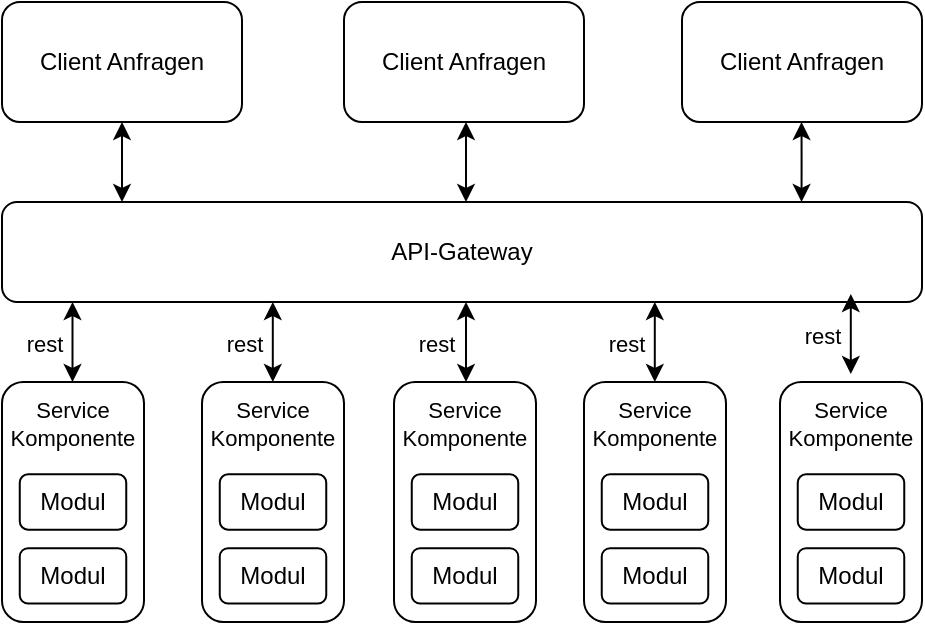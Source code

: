 <mxfile version="26.0.4">
  <diagram name="Seite-1" id="M-o3aS57c-1qL8Xr9ur_">
    <mxGraphModel dx="663" dy="395" grid="1" gridSize="10" guides="1" tooltips="1" connect="1" arrows="1" fold="1" page="1" pageScale="1" pageWidth="583" pageHeight="413" math="0" shadow="0">
      <root>
        <mxCell id="0" />
        <mxCell id="1" parent="0" />
        <mxCell id="ATyxKJeGwojh5BwoMABa-1" value="Client Anfragen" style="rounded=1;whiteSpace=wrap;html=1;" parent="1" vertex="1">
          <mxGeometry x="60" y="40" width="120" height="60" as="geometry" />
        </mxCell>
        <mxCell id="ATyxKJeGwojh5BwoMABa-2" value="Client Anfragen" style="rounded=1;whiteSpace=wrap;html=1;" parent="1" vertex="1">
          <mxGeometry x="231" y="40" width="120" height="60" as="geometry" />
        </mxCell>
        <mxCell id="ATyxKJeGwojh5BwoMABa-3" value="Client Anfragen" style="rounded=1;whiteSpace=wrap;html=1;" parent="1" vertex="1">
          <mxGeometry x="400" y="40" width="120" height="60" as="geometry" />
        </mxCell>
        <mxCell id="ATyxKJeGwojh5BwoMABa-4" value="API-Gateway" style="rounded=1;whiteSpace=wrap;html=1;movable=1;resizable=1;rotatable=1;deletable=1;editable=1;locked=0;connectable=1;" parent="1" vertex="1">
          <mxGeometry x="60" y="140" width="460" height="50" as="geometry" />
        </mxCell>
        <mxCell id="ATyxKJeGwojh5BwoMABa-5" style="edgeStyle=orthogonalEdgeStyle;rounded=0;orthogonalLoop=1;jettySize=auto;html=1;startArrow=classic;startFill=1;" parent="1" source="ATyxKJeGwojh5BwoMABa-1" edge="1">
          <mxGeometry relative="1" as="geometry">
            <mxPoint x="120" y="140" as="targetPoint" />
          </mxGeometry>
        </mxCell>
        <mxCell id="ATyxKJeGwojh5BwoMABa-6" style="edgeStyle=orthogonalEdgeStyle;rounded=0;orthogonalLoop=1;jettySize=auto;html=1;startArrow=classic;startFill=1;" parent="1" edge="1">
          <mxGeometry relative="1" as="geometry">
            <mxPoint x="292" y="100" as="sourcePoint" />
            <mxPoint x="292" y="140" as="targetPoint" />
            <Array as="points">
              <mxPoint x="292" y="121" />
              <mxPoint x="292" y="121" />
            </Array>
          </mxGeometry>
        </mxCell>
        <mxCell id="ATyxKJeGwojh5BwoMABa-7" style="edgeStyle=orthogonalEdgeStyle;rounded=0;orthogonalLoop=1;jettySize=auto;html=1;startArrow=classic;startFill=1;" parent="1" edge="1">
          <mxGeometry relative="1" as="geometry">
            <mxPoint x="459.77" y="100" as="sourcePoint" />
            <mxPoint x="459.77" y="140" as="targetPoint" />
            <Array as="points">
              <mxPoint x="460" y="121" />
              <mxPoint x="460" y="121" />
            </Array>
          </mxGeometry>
        </mxCell>
        <mxCell id="ATyxKJeGwojh5BwoMABa-28" value="" style="group;movable=0;resizable=0;rotatable=0;deletable=0;editable=0;locked=1;connectable=0;" parent="1" vertex="1" connectable="0">
          <mxGeometry x="160" y="230" width="71" height="120" as="geometry" />
        </mxCell>
        <mxCell id="ATyxKJeGwojh5BwoMABa-19" value="&lt;font style=&quot;font-size: 11px;&quot;&gt;Service Komponente&lt;/font&gt;" style="rounded=1;whiteSpace=wrap;html=1;verticalAlign=top;movable=0;resizable=0;rotatable=0;deletable=0;editable=0;locked=1;connectable=0;" parent="ATyxKJeGwojh5BwoMABa-28" vertex="1">
          <mxGeometry width="71" height="120" as="geometry" />
        </mxCell>
        <mxCell id="ATyxKJeGwojh5BwoMABa-20" value="Modul" style="rounded=1;whiteSpace=wrap;html=1;movable=0;resizable=0;rotatable=0;deletable=0;editable=0;locked=1;connectable=0;" parent="ATyxKJeGwojh5BwoMABa-28" vertex="1">
          <mxGeometry x="8.875" y="46.154" width="53.25" height="27.692" as="geometry" />
        </mxCell>
        <mxCell id="ATyxKJeGwojh5BwoMABa-21" value="Modul" style="rounded=1;whiteSpace=wrap;html=1;movable=0;resizable=0;rotatable=0;deletable=0;editable=0;locked=1;connectable=0;" parent="ATyxKJeGwojh5BwoMABa-28" vertex="1">
          <mxGeometry x="8.875" y="83.077" width="53.25" height="27.692" as="geometry" />
        </mxCell>
        <mxCell id="ATyxKJeGwojh5BwoMABa-29" value="" style="group;movable=0;resizable=0;rotatable=0;deletable=0;editable=0;locked=1;connectable=0;" parent="1" vertex="1" connectable="0">
          <mxGeometry x="256" y="230" width="71" height="120" as="geometry" />
        </mxCell>
        <mxCell id="ATyxKJeGwojh5BwoMABa-30" value="&lt;font style=&quot;font-size: 11px;&quot;&gt;Service Komponente&lt;/font&gt;" style="rounded=1;whiteSpace=wrap;html=1;verticalAlign=top;movable=0;resizable=0;rotatable=0;deletable=0;editable=0;locked=1;connectable=0;" parent="ATyxKJeGwojh5BwoMABa-29" vertex="1">
          <mxGeometry width="71" height="120" as="geometry" />
        </mxCell>
        <mxCell id="ATyxKJeGwojh5BwoMABa-31" value="Modul" style="rounded=1;whiteSpace=wrap;html=1;movable=0;resizable=0;rotatable=0;deletable=0;editable=0;locked=1;connectable=0;" parent="ATyxKJeGwojh5BwoMABa-29" vertex="1">
          <mxGeometry x="8.875" y="46.154" width="53.25" height="27.692" as="geometry" />
        </mxCell>
        <mxCell id="ATyxKJeGwojh5BwoMABa-32" value="Modul" style="rounded=1;whiteSpace=wrap;html=1;movable=0;resizable=0;rotatable=0;deletable=0;editable=0;locked=1;connectable=0;" parent="ATyxKJeGwojh5BwoMABa-29" vertex="1">
          <mxGeometry x="8.875" y="83.077" width="53.25" height="27.692" as="geometry" />
        </mxCell>
        <mxCell id="ATyxKJeGwojh5BwoMABa-33" value="" style="group;movable=0;resizable=0;rotatable=0;deletable=0;editable=0;locked=1;connectable=0;" parent="1" vertex="1" connectable="0">
          <mxGeometry x="60" y="230" width="71" height="120" as="geometry" />
        </mxCell>
        <mxCell id="ATyxKJeGwojh5BwoMABa-34" value="&lt;font style=&quot;font-size: 11px;&quot;&gt;Service Komponente&lt;/font&gt;" style="rounded=1;whiteSpace=wrap;html=1;verticalAlign=top;movable=0;resizable=0;rotatable=0;deletable=0;editable=0;locked=1;connectable=0;" parent="ATyxKJeGwojh5BwoMABa-33" vertex="1">
          <mxGeometry width="71" height="120" as="geometry" />
        </mxCell>
        <mxCell id="ATyxKJeGwojh5BwoMABa-35" value="Modul" style="rounded=1;whiteSpace=wrap;html=1;movable=0;resizable=0;rotatable=0;deletable=0;editable=0;locked=1;connectable=0;" parent="ATyxKJeGwojh5BwoMABa-33" vertex="1">
          <mxGeometry x="8.875" y="46.154" width="53.25" height="27.692" as="geometry" />
        </mxCell>
        <mxCell id="ATyxKJeGwojh5BwoMABa-36" value="Modul" style="rounded=1;whiteSpace=wrap;html=1;movable=0;resizable=0;rotatable=0;deletable=0;editable=0;locked=1;connectable=0;" parent="ATyxKJeGwojh5BwoMABa-33" vertex="1">
          <mxGeometry x="8.875" y="83.077" width="53.25" height="27.692" as="geometry" />
        </mxCell>
        <mxCell id="ATyxKJeGwojh5BwoMABa-37" value="" style="group;movable=0;resizable=0;rotatable=0;deletable=0;editable=0;locked=1;connectable=0;" parent="1" vertex="1" connectable="0">
          <mxGeometry x="351" y="230" width="71" height="120" as="geometry" />
        </mxCell>
        <mxCell id="ATyxKJeGwojh5BwoMABa-38" value="&lt;font style=&quot;font-size: 11px;&quot;&gt;Service Komponente&lt;/font&gt;" style="rounded=1;whiteSpace=wrap;html=1;verticalAlign=top;movable=0;resizable=0;rotatable=0;deletable=0;editable=0;locked=1;connectable=0;" parent="ATyxKJeGwojh5BwoMABa-37" vertex="1">
          <mxGeometry width="71" height="120" as="geometry" />
        </mxCell>
        <mxCell id="ATyxKJeGwojh5BwoMABa-39" value="Modul" style="rounded=1;whiteSpace=wrap;html=1;movable=0;resizable=0;rotatable=0;deletable=0;editable=0;locked=1;connectable=0;" parent="ATyxKJeGwojh5BwoMABa-37" vertex="1">
          <mxGeometry x="8.875" y="46.154" width="53.25" height="27.692" as="geometry" />
        </mxCell>
        <mxCell id="ATyxKJeGwojh5BwoMABa-40" value="Modul" style="rounded=1;whiteSpace=wrap;html=1;movable=0;resizable=0;rotatable=0;deletable=0;editable=0;locked=1;connectable=0;" parent="ATyxKJeGwojh5BwoMABa-37" vertex="1">
          <mxGeometry x="8.875" y="83.077" width="53.25" height="27.692" as="geometry" />
        </mxCell>
        <mxCell id="ATyxKJeGwojh5BwoMABa-41" value="" style="group;movable=0;resizable=0;rotatable=0;deletable=0;editable=0;locked=1;connectable=0;" parent="1" vertex="1" connectable="0">
          <mxGeometry x="449" y="230" width="71" height="120" as="geometry" />
        </mxCell>
        <mxCell id="ATyxKJeGwojh5BwoMABa-42" value="&lt;font style=&quot;font-size: 11px;&quot;&gt;Service Komponente&lt;/font&gt;" style="rounded=1;whiteSpace=wrap;html=1;verticalAlign=top;movable=0;resizable=0;rotatable=0;deletable=0;editable=0;locked=1;connectable=0;" parent="ATyxKJeGwojh5BwoMABa-41" vertex="1">
          <mxGeometry width="71" height="120" as="geometry" />
        </mxCell>
        <mxCell id="ATyxKJeGwojh5BwoMABa-43" value="Modul" style="rounded=1;whiteSpace=wrap;html=1;movable=0;resizable=0;rotatable=0;deletable=0;editable=0;locked=1;connectable=0;" parent="ATyxKJeGwojh5BwoMABa-41" vertex="1">
          <mxGeometry x="8.875" y="46.154" width="53.25" height="27.692" as="geometry" />
        </mxCell>
        <mxCell id="ATyxKJeGwojh5BwoMABa-44" value="Modul" style="rounded=1;whiteSpace=wrap;html=1;movable=0;resizable=0;rotatable=0;deletable=0;editable=0;locked=1;connectable=0;" parent="ATyxKJeGwojh5BwoMABa-41" vertex="1">
          <mxGeometry x="8.875" y="83.077" width="53.25" height="27.692" as="geometry" />
        </mxCell>
        <mxCell id="ATyxKJeGwojh5BwoMABa-46" style="rounded=0;orthogonalLoop=1;jettySize=auto;html=1;startArrow=classic;startFill=1;" parent="1" edge="1">
          <mxGeometry relative="1" as="geometry">
            <mxPoint x="95.25" y="190" as="sourcePoint" />
            <mxPoint x="95.25" y="230" as="targetPoint" />
          </mxGeometry>
        </mxCell>
        <mxCell id="ATyxKJeGwojh5BwoMABa-47" value="rest" style="edgeLabel;html=1;align=center;verticalAlign=middle;resizable=0;points=[];" parent="ATyxKJeGwojh5BwoMABa-46" vertex="1" connectable="0">
          <mxGeometry x="0.022" relative="1" as="geometry">
            <mxPoint x="-15" as="offset" />
          </mxGeometry>
        </mxCell>
        <mxCell id="ATyxKJeGwojh5BwoMABa-48" style="rounded=0;orthogonalLoop=1;jettySize=auto;html=1;startArrow=classic;startFill=1;" parent="1" edge="1">
          <mxGeometry relative="1" as="geometry">
            <mxPoint x="195.4" y="190" as="sourcePoint" />
            <mxPoint x="195.4" y="230" as="targetPoint" />
          </mxGeometry>
        </mxCell>
        <mxCell id="ATyxKJeGwojh5BwoMABa-49" value="rest" style="edgeLabel;html=1;align=center;verticalAlign=middle;resizable=0;points=[];" parent="ATyxKJeGwojh5BwoMABa-48" vertex="1" connectable="0">
          <mxGeometry x="0.022" relative="1" as="geometry">
            <mxPoint x="-15" as="offset" />
          </mxGeometry>
        </mxCell>
        <mxCell id="ATyxKJeGwojh5BwoMABa-50" style="rounded=0;orthogonalLoop=1;jettySize=auto;html=1;startArrow=classic;startFill=1;" parent="1" edge="1">
          <mxGeometry relative="1" as="geometry">
            <mxPoint x="292" y="190" as="sourcePoint" />
            <mxPoint x="292" y="230" as="targetPoint" />
          </mxGeometry>
        </mxCell>
        <mxCell id="ATyxKJeGwojh5BwoMABa-51" value="rest" style="edgeLabel;html=1;align=center;verticalAlign=middle;resizable=0;points=[];" parent="ATyxKJeGwojh5BwoMABa-50" vertex="1" connectable="0">
          <mxGeometry x="0.022" relative="1" as="geometry">
            <mxPoint x="-15" as="offset" />
          </mxGeometry>
        </mxCell>
        <mxCell id="ATyxKJeGwojh5BwoMABa-52" style="rounded=0;orthogonalLoop=1;jettySize=auto;html=1;startArrow=classic;startFill=1;" parent="1" edge="1">
          <mxGeometry relative="1" as="geometry">
            <mxPoint x="386.4" y="190" as="sourcePoint" />
            <mxPoint x="386.4" y="230" as="targetPoint" />
          </mxGeometry>
        </mxCell>
        <mxCell id="ATyxKJeGwojh5BwoMABa-53" value="rest" style="edgeLabel;html=1;align=center;verticalAlign=middle;resizable=0;points=[];" parent="ATyxKJeGwojh5BwoMABa-52" vertex="1" connectable="0">
          <mxGeometry x="0.022" relative="1" as="geometry">
            <mxPoint x="-15" as="offset" />
          </mxGeometry>
        </mxCell>
        <mxCell id="ATyxKJeGwojh5BwoMABa-54" style="rounded=0;orthogonalLoop=1;jettySize=auto;html=1;startArrow=classic;startFill=1;" parent="1" edge="1">
          <mxGeometry relative="1" as="geometry">
            <mxPoint x="484.4" y="186" as="sourcePoint" />
            <mxPoint x="484.4" y="226" as="targetPoint" />
          </mxGeometry>
        </mxCell>
        <mxCell id="ATyxKJeGwojh5BwoMABa-55" value="rest" style="edgeLabel;html=1;align=center;verticalAlign=middle;resizable=0;points=[];" parent="ATyxKJeGwojh5BwoMABa-54" vertex="1" connectable="0">
          <mxGeometry x="0.022" relative="1" as="geometry">
            <mxPoint x="-15" as="offset" />
          </mxGeometry>
        </mxCell>
      </root>
    </mxGraphModel>
  </diagram>
</mxfile>
